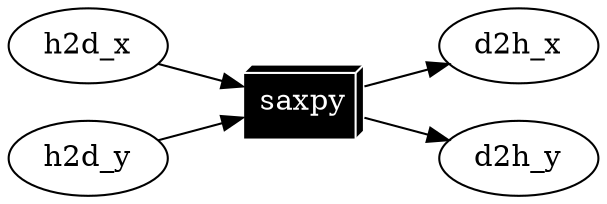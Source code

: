 digraph Taskflow {
rankdir="LR";
p0x7f2870401a50[label="h2d_x"];
p0x7f2870401a50 -> p0x7f2870402bc0;
p0x7f2870401eb0[label="h2d_y"];
p0x7f2870401eb0 -> p0x7f2870402bc0;
p0x7f2870402310[label="d2h_x"];
p0x7f2870402780[label="d2h_y"];
p0x7f2870402bc0[label="saxpy" style="filled" color="white" fillcolor="black" fontcolor="white" shape="box3d"];
p0x7f2870402bc0 -> p0x7f2870402310;
p0x7f2870402bc0 -> p0x7f2870402780;
}
